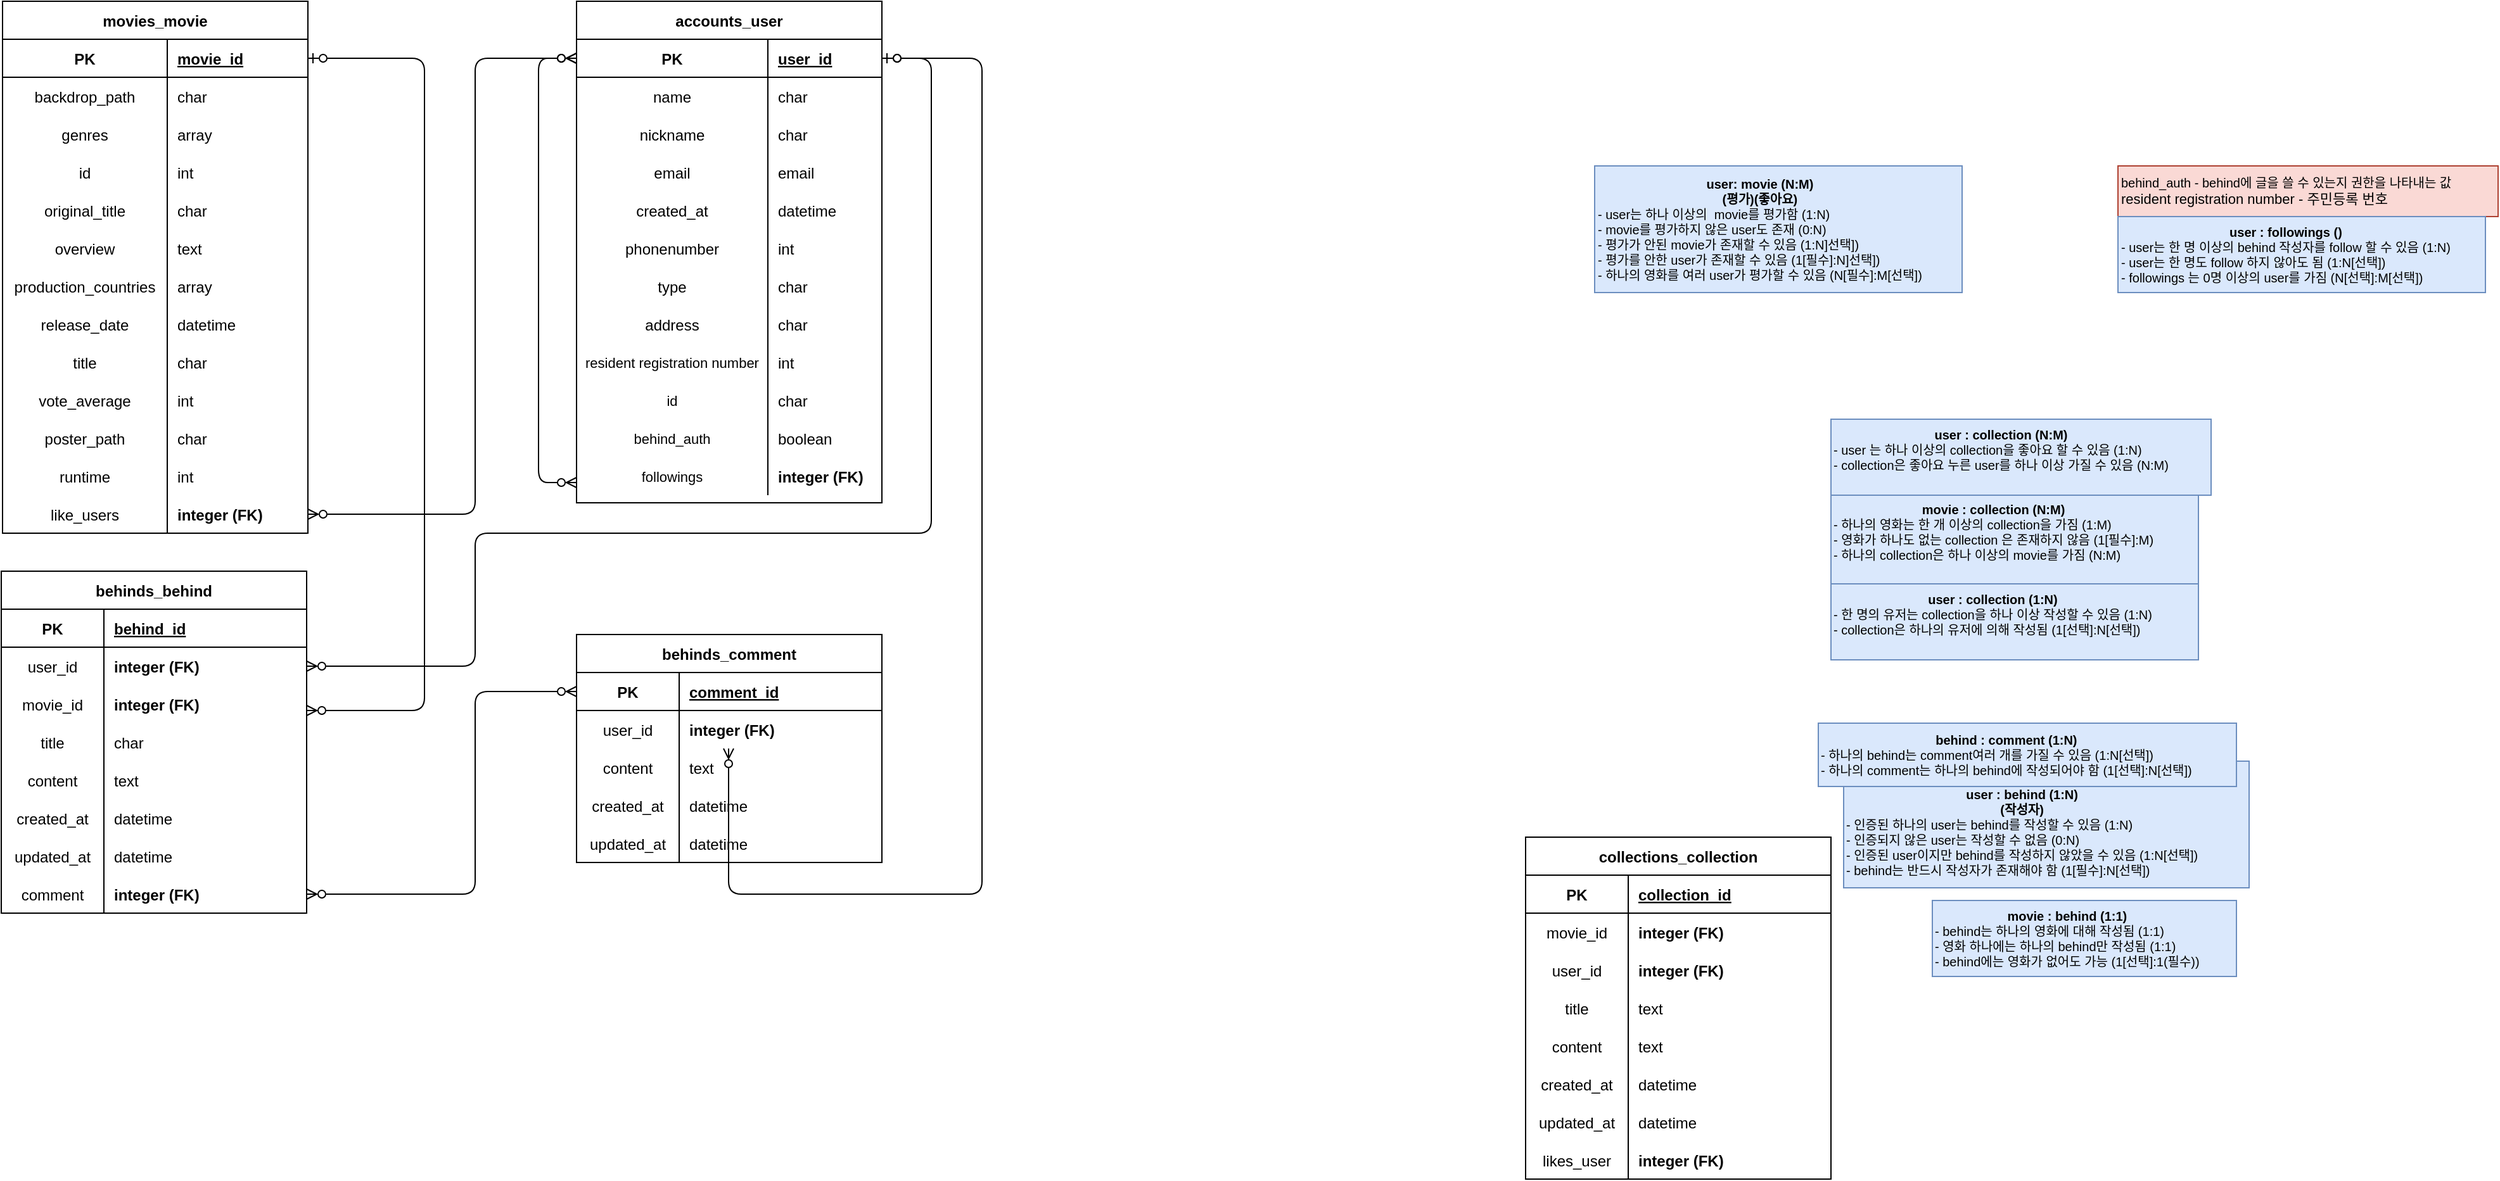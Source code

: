 <mxfile version="20.5.3" type="github">
  <diagram id="GLgFaRD8pN8Qjck3xl4h" name="페이지-1">
    <mxGraphModel dx="1900" dy="858" grid="1" gridSize="10" guides="1" tooltips="1" connect="1" arrows="1" fold="1" page="1" pageScale="1" pageWidth="827" pageHeight="1169" math="0" shadow="0">
      <root>
        <mxCell id="0" />
        <mxCell id="1" parent="0" />
        <mxCell id="Xf8pAF-lPwS7-hsnX2du-1" value="accounts_user" style="shape=table;startSize=30;container=1;collapsible=1;childLayout=tableLayout;fixedRows=1;rowLines=0;fontStyle=1;align=center;resizeLast=1;" parent="1" vertex="1">
          <mxGeometry x="40" y="180" width="241" height="396" as="geometry" />
        </mxCell>
        <mxCell id="Xf8pAF-lPwS7-hsnX2du-2" value="" style="shape=tableRow;horizontal=0;startSize=0;swimlaneHead=0;swimlaneBody=0;fillColor=none;collapsible=0;dropTarget=0;points=[[0,0.5],[1,0.5]];portConstraint=eastwest;top=0;left=0;right=0;bottom=1;" parent="Xf8pAF-lPwS7-hsnX2du-1" vertex="1">
          <mxGeometry y="30" width="241" height="30" as="geometry" />
        </mxCell>
        <mxCell id="Xf8pAF-lPwS7-hsnX2du-3" value="PK" style="shape=partialRectangle;connectable=0;fillColor=none;top=0;left=0;bottom=0;right=0;fontStyle=1;overflow=hidden;" parent="Xf8pAF-lPwS7-hsnX2du-2" vertex="1">
          <mxGeometry width="151" height="30" as="geometry">
            <mxRectangle width="151" height="30" as="alternateBounds" />
          </mxGeometry>
        </mxCell>
        <mxCell id="Xf8pAF-lPwS7-hsnX2du-4" value="user_id" style="shape=partialRectangle;connectable=0;fillColor=none;top=0;left=0;bottom=0;right=0;align=left;spacingLeft=6;fontStyle=5;overflow=hidden;" parent="Xf8pAF-lPwS7-hsnX2du-2" vertex="1">
          <mxGeometry x="151" width="90" height="30" as="geometry">
            <mxRectangle width="90" height="30" as="alternateBounds" />
          </mxGeometry>
        </mxCell>
        <mxCell id="Xf8pAF-lPwS7-hsnX2du-5" value="" style="shape=tableRow;horizontal=0;startSize=0;swimlaneHead=0;swimlaneBody=0;fillColor=none;collapsible=0;dropTarget=0;points=[[0,0.5],[1,0.5]];portConstraint=eastwest;top=0;left=0;right=0;bottom=0;" parent="Xf8pAF-lPwS7-hsnX2du-1" vertex="1">
          <mxGeometry y="60" width="241" height="30" as="geometry" />
        </mxCell>
        <mxCell id="Xf8pAF-lPwS7-hsnX2du-6" value="name" style="shape=partialRectangle;connectable=0;fillColor=none;top=0;left=0;bottom=0;right=0;editable=1;overflow=hidden;" parent="Xf8pAF-lPwS7-hsnX2du-5" vertex="1">
          <mxGeometry width="151" height="30" as="geometry">
            <mxRectangle width="151" height="30" as="alternateBounds" />
          </mxGeometry>
        </mxCell>
        <mxCell id="Xf8pAF-lPwS7-hsnX2du-7" value="char" style="shape=partialRectangle;connectable=0;fillColor=none;top=0;left=0;bottom=0;right=0;align=left;spacingLeft=6;overflow=hidden;" parent="Xf8pAF-lPwS7-hsnX2du-5" vertex="1">
          <mxGeometry x="151" width="90" height="30" as="geometry">
            <mxRectangle width="90" height="30" as="alternateBounds" />
          </mxGeometry>
        </mxCell>
        <mxCell id="Xf8pAF-lPwS7-hsnX2du-8" value="" style="shape=tableRow;horizontal=0;startSize=0;swimlaneHead=0;swimlaneBody=0;fillColor=none;collapsible=0;dropTarget=0;points=[[0,0.5],[1,0.5]];portConstraint=eastwest;top=0;left=0;right=0;bottom=0;" parent="Xf8pAF-lPwS7-hsnX2du-1" vertex="1">
          <mxGeometry y="90" width="241" height="30" as="geometry" />
        </mxCell>
        <mxCell id="Xf8pAF-lPwS7-hsnX2du-9" value="nickname" style="shape=partialRectangle;connectable=0;fillColor=none;top=0;left=0;bottom=0;right=0;editable=1;overflow=hidden;" parent="Xf8pAF-lPwS7-hsnX2du-8" vertex="1">
          <mxGeometry width="151" height="30" as="geometry">
            <mxRectangle width="151" height="30" as="alternateBounds" />
          </mxGeometry>
        </mxCell>
        <mxCell id="Xf8pAF-lPwS7-hsnX2du-10" value="char" style="shape=partialRectangle;connectable=0;fillColor=none;top=0;left=0;bottom=0;right=0;align=left;spacingLeft=6;overflow=hidden;" parent="Xf8pAF-lPwS7-hsnX2du-8" vertex="1">
          <mxGeometry x="151" width="90" height="30" as="geometry">
            <mxRectangle width="90" height="30" as="alternateBounds" />
          </mxGeometry>
        </mxCell>
        <mxCell id="Xf8pAF-lPwS7-hsnX2du-11" value="" style="shape=tableRow;horizontal=0;startSize=0;swimlaneHead=0;swimlaneBody=0;fillColor=none;collapsible=0;dropTarget=0;points=[[0,0.5],[1,0.5]];portConstraint=eastwest;top=0;left=0;right=0;bottom=0;" parent="Xf8pAF-lPwS7-hsnX2du-1" vertex="1">
          <mxGeometry y="120" width="241" height="30" as="geometry" />
        </mxCell>
        <mxCell id="Xf8pAF-lPwS7-hsnX2du-12" value="email" style="shape=partialRectangle;connectable=0;fillColor=none;top=0;left=0;bottom=0;right=0;editable=1;overflow=hidden;" parent="Xf8pAF-lPwS7-hsnX2du-11" vertex="1">
          <mxGeometry width="151" height="30" as="geometry">
            <mxRectangle width="151" height="30" as="alternateBounds" />
          </mxGeometry>
        </mxCell>
        <mxCell id="Xf8pAF-lPwS7-hsnX2du-13" value="email" style="shape=partialRectangle;connectable=0;fillColor=none;top=0;left=0;bottom=0;right=0;align=left;spacingLeft=6;overflow=hidden;" parent="Xf8pAF-lPwS7-hsnX2du-11" vertex="1">
          <mxGeometry x="151" width="90" height="30" as="geometry">
            <mxRectangle width="90" height="30" as="alternateBounds" />
          </mxGeometry>
        </mxCell>
        <mxCell id="Xf8pAF-lPwS7-hsnX2du-83" value="" style="shape=tableRow;horizontal=0;startSize=0;swimlaneHead=0;swimlaneBody=0;fillColor=none;collapsible=0;dropTarget=0;points=[[0,0.5],[1,0.5]];portConstraint=eastwest;top=0;left=0;right=0;bottom=0;" parent="Xf8pAF-lPwS7-hsnX2du-1" vertex="1">
          <mxGeometry y="150" width="241" height="30" as="geometry" />
        </mxCell>
        <mxCell id="Xf8pAF-lPwS7-hsnX2du-84" value="created_at" style="shape=partialRectangle;connectable=0;fillColor=none;top=0;left=0;bottom=0;right=0;editable=1;overflow=hidden;" parent="Xf8pAF-lPwS7-hsnX2du-83" vertex="1">
          <mxGeometry width="151" height="30" as="geometry">
            <mxRectangle width="151" height="30" as="alternateBounds" />
          </mxGeometry>
        </mxCell>
        <mxCell id="Xf8pAF-lPwS7-hsnX2du-85" value="datetime" style="shape=partialRectangle;connectable=0;fillColor=none;top=0;left=0;bottom=0;right=0;align=left;spacingLeft=6;overflow=hidden;" parent="Xf8pAF-lPwS7-hsnX2du-83" vertex="1">
          <mxGeometry x="151" width="90" height="30" as="geometry">
            <mxRectangle width="90" height="30" as="alternateBounds" />
          </mxGeometry>
        </mxCell>
        <mxCell id="Xf8pAF-lPwS7-hsnX2du-86" value="" style="shape=tableRow;horizontal=0;startSize=0;swimlaneHead=0;swimlaneBody=0;fillColor=none;collapsible=0;dropTarget=0;points=[[0,0.5],[1,0.5]];portConstraint=eastwest;top=0;left=0;right=0;bottom=0;" parent="Xf8pAF-lPwS7-hsnX2du-1" vertex="1">
          <mxGeometry y="180" width="241" height="30" as="geometry" />
        </mxCell>
        <mxCell id="Xf8pAF-lPwS7-hsnX2du-87" value="phonenumber" style="shape=partialRectangle;connectable=0;fillColor=none;top=0;left=0;bottom=0;right=0;editable=1;overflow=hidden;" parent="Xf8pAF-lPwS7-hsnX2du-86" vertex="1">
          <mxGeometry width="151" height="30" as="geometry">
            <mxRectangle width="151" height="30" as="alternateBounds" />
          </mxGeometry>
        </mxCell>
        <mxCell id="Xf8pAF-lPwS7-hsnX2du-88" value="int" style="shape=partialRectangle;connectable=0;fillColor=none;top=0;left=0;bottom=0;right=0;align=left;spacingLeft=6;overflow=hidden;" parent="Xf8pAF-lPwS7-hsnX2du-86" vertex="1">
          <mxGeometry x="151" width="90" height="30" as="geometry">
            <mxRectangle width="90" height="30" as="alternateBounds" />
          </mxGeometry>
        </mxCell>
        <mxCell id="Xf8pAF-lPwS7-hsnX2du-89" value="" style="shape=tableRow;horizontal=0;startSize=0;swimlaneHead=0;swimlaneBody=0;fillColor=none;collapsible=0;dropTarget=0;points=[[0,0.5],[1,0.5]];portConstraint=eastwest;top=0;left=0;right=0;bottom=0;" parent="Xf8pAF-lPwS7-hsnX2du-1" vertex="1">
          <mxGeometry y="210" width="241" height="30" as="geometry" />
        </mxCell>
        <mxCell id="Xf8pAF-lPwS7-hsnX2du-90" value="type" style="shape=partialRectangle;connectable=0;fillColor=none;top=0;left=0;bottom=0;right=0;editable=1;overflow=hidden;" parent="Xf8pAF-lPwS7-hsnX2du-89" vertex="1">
          <mxGeometry width="151" height="30" as="geometry">
            <mxRectangle width="151" height="30" as="alternateBounds" />
          </mxGeometry>
        </mxCell>
        <mxCell id="Xf8pAF-lPwS7-hsnX2du-91" value="char" style="shape=partialRectangle;connectable=0;fillColor=none;top=0;left=0;bottom=0;right=0;align=left;spacingLeft=6;overflow=hidden;" parent="Xf8pAF-lPwS7-hsnX2du-89" vertex="1">
          <mxGeometry x="151" width="90" height="30" as="geometry">
            <mxRectangle width="90" height="30" as="alternateBounds" />
          </mxGeometry>
        </mxCell>
        <mxCell id="Xf8pAF-lPwS7-hsnX2du-92" value="" style="shape=tableRow;horizontal=0;startSize=0;swimlaneHead=0;swimlaneBody=0;fillColor=none;collapsible=0;dropTarget=0;points=[[0,0.5],[1,0.5]];portConstraint=eastwest;top=0;left=0;right=0;bottom=0;" parent="Xf8pAF-lPwS7-hsnX2du-1" vertex="1">
          <mxGeometry y="240" width="241" height="30" as="geometry" />
        </mxCell>
        <mxCell id="Xf8pAF-lPwS7-hsnX2du-93" value="address" style="shape=partialRectangle;connectable=0;fillColor=none;top=0;left=0;bottom=0;right=0;editable=1;overflow=hidden;" parent="Xf8pAF-lPwS7-hsnX2du-92" vertex="1">
          <mxGeometry width="151" height="30" as="geometry">
            <mxRectangle width="151" height="30" as="alternateBounds" />
          </mxGeometry>
        </mxCell>
        <mxCell id="Xf8pAF-lPwS7-hsnX2du-94" value="char" style="shape=partialRectangle;connectable=0;fillColor=none;top=0;left=0;bottom=0;right=0;align=left;spacingLeft=6;overflow=hidden;" parent="Xf8pAF-lPwS7-hsnX2du-92" vertex="1">
          <mxGeometry x="151" width="90" height="30" as="geometry">
            <mxRectangle width="90" height="30" as="alternateBounds" />
          </mxGeometry>
        </mxCell>
        <mxCell id="Xf8pAF-lPwS7-hsnX2du-95" value="" style="shape=tableRow;horizontal=0;startSize=0;swimlaneHead=0;swimlaneBody=0;fillColor=none;collapsible=0;dropTarget=0;points=[[0,0.5],[1,0.5]];portConstraint=eastwest;top=0;left=0;right=0;bottom=0;" parent="Xf8pAF-lPwS7-hsnX2du-1" vertex="1">
          <mxGeometry y="270" width="241" height="30" as="geometry" />
        </mxCell>
        <mxCell id="Xf8pAF-lPwS7-hsnX2du-96" value="resident registration number" style="shape=partialRectangle;connectable=0;fillColor=none;top=0;left=0;bottom=0;right=0;editable=1;overflow=hidden;fontSize=11;" parent="Xf8pAF-lPwS7-hsnX2du-95" vertex="1">
          <mxGeometry width="151" height="30" as="geometry">
            <mxRectangle width="151" height="30" as="alternateBounds" />
          </mxGeometry>
        </mxCell>
        <mxCell id="Xf8pAF-lPwS7-hsnX2du-97" value="int" style="shape=partialRectangle;connectable=0;fillColor=none;top=0;left=0;bottom=0;right=0;align=left;spacingLeft=6;overflow=hidden;" parent="Xf8pAF-lPwS7-hsnX2du-95" vertex="1">
          <mxGeometry x="151" width="90" height="30" as="geometry">
            <mxRectangle width="90" height="30" as="alternateBounds" />
          </mxGeometry>
        </mxCell>
        <mxCell id="Xf8pAF-lPwS7-hsnX2du-168" value="" style="shape=tableRow;horizontal=0;startSize=0;swimlaneHead=0;swimlaneBody=0;fillColor=none;collapsible=0;dropTarget=0;points=[[0,0.5],[1,0.5]];portConstraint=eastwest;top=0;left=0;right=0;bottom=0;" parent="Xf8pAF-lPwS7-hsnX2du-1" vertex="1">
          <mxGeometry y="300" width="241" height="30" as="geometry" />
        </mxCell>
        <mxCell id="Xf8pAF-lPwS7-hsnX2du-169" value="id" style="shape=partialRectangle;connectable=0;fillColor=none;top=0;left=0;bottom=0;right=0;editable=1;overflow=hidden;fontSize=11;" parent="Xf8pAF-lPwS7-hsnX2du-168" vertex="1">
          <mxGeometry width="151" height="30" as="geometry">
            <mxRectangle width="151" height="30" as="alternateBounds" />
          </mxGeometry>
        </mxCell>
        <mxCell id="Xf8pAF-lPwS7-hsnX2du-170" value="char" style="shape=partialRectangle;connectable=0;fillColor=none;top=0;left=0;bottom=0;right=0;align=left;spacingLeft=6;overflow=hidden;" parent="Xf8pAF-lPwS7-hsnX2du-168" vertex="1">
          <mxGeometry x="151" width="90" height="30" as="geometry">
            <mxRectangle width="90" height="30" as="alternateBounds" />
          </mxGeometry>
        </mxCell>
        <mxCell id="n-0l4hpeBYYMILoCP7zS-147" value="" style="shape=tableRow;horizontal=0;startSize=0;swimlaneHead=0;swimlaneBody=0;fillColor=none;collapsible=0;dropTarget=0;points=[[0,0.5],[1,0.5]];portConstraint=eastwest;top=0;left=0;right=0;bottom=0;" vertex="1" parent="Xf8pAF-lPwS7-hsnX2du-1">
          <mxGeometry y="330" width="241" height="30" as="geometry" />
        </mxCell>
        <mxCell id="n-0l4hpeBYYMILoCP7zS-148" value="behind_auth" style="shape=partialRectangle;connectable=0;fillColor=none;top=0;left=0;bottom=0;right=0;editable=1;overflow=hidden;fontSize=11;" vertex="1" parent="n-0l4hpeBYYMILoCP7zS-147">
          <mxGeometry width="151" height="30" as="geometry">
            <mxRectangle width="151" height="30" as="alternateBounds" />
          </mxGeometry>
        </mxCell>
        <mxCell id="n-0l4hpeBYYMILoCP7zS-149" value="boolean" style="shape=partialRectangle;connectable=0;fillColor=none;top=0;left=0;bottom=0;right=0;align=left;spacingLeft=6;overflow=hidden;" vertex="1" parent="n-0l4hpeBYYMILoCP7zS-147">
          <mxGeometry x="151" width="90" height="30" as="geometry">
            <mxRectangle width="90" height="30" as="alternateBounds" />
          </mxGeometry>
        </mxCell>
        <mxCell id="n-0l4hpeBYYMILoCP7zS-92" value="" style="shape=tableRow;horizontal=0;startSize=0;swimlaneHead=0;swimlaneBody=0;fillColor=none;collapsible=0;dropTarget=0;points=[[0,0.5],[1,0.5]];portConstraint=eastwest;top=0;left=0;right=0;bottom=0;" vertex="1" parent="Xf8pAF-lPwS7-hsnX2du-1">
          <mxGeometry y="360" width="241" height="30" as="geometry" />
        </mxCell>
        <mxCell id="n-0l4hpeBYYMILoCP7zS-93" value="followings" style="shape=partialRectangle;connectable=0;fillColor=none;top=0;left=0;bottom=0;right=0;editable=1;overflow=hidden;fontSize=11;" vertex="1" parent="n-0l4hpeBYYMILoCP7zS-92">
          <mxGeometry width="151" height="30" as="geometry">
            <mxRectangle width="151" height="30" as="alternateBounds" />
          </mxGeometry>
        </mxCell>
        <mxCell id="n-0l4hpeBYYMILoCP7zS-94" value="integer (FK)" style="shape=partialRectangle;connectable=0;fillColor=none;top=0;left=0;bottom=0;right=0;align=left;spacingLeft=6;overflow=hidden;fontStyle=1" vertex="1" parent="n-0l4hpeBYYMILoCP7zS-92">
          <mxGeometry x="151" width="90" height="30" as="geometry">
            <mxRectangle width="90" height="30" as="alternateBounds" />
          </mxGeometry>
        </mxCell>
        <mxCell id="n-0l4hpeBYYMILoCP7zS-138" style="edgeStyle=orthogonalEdgeStyle;rounded=1;orthogonalLoop=1;jettySize=auto;html=1;startArrow=ERzeroToMany;startFill=0;endArrow=ERzeroToMany;endFill=0;" edge="1" parent="Xf8pAF-lPwS7-hsnX2du-1" source="Xf8pAF-lPwS7-hsnX2du-2" target="n-0l4hpeBYYMILoCP7zS-92">
          <mxGeometry relative="1" as="geometry">
            <mxPoint x="310" y="360" as="targetPoint" />
            <Array as="points">
              <mxPoint x="-30" y="45" />
              <mxPoint x="-30" y="380" />
            </Array>
          </mxGeometry>
        </mxCell>
        <mxCell id="Xf8pAF-lPwS7-hsnX2du-67" value="collections_collection" style="shape=table;startSize=30;container=1;collapsible=1;childLayout=tableLayout;fixedRows=1;rowLines=0;fontStyle=1;align=center;resizeLast=1;" parent="1" vertex="1">
          <mxGeometry x="789" y="840" width="241" height="270" as="geometry" />
        </mxCell>
        <mxCell id="Xf8pAF-lPwS7-hsnX2du-68" value="" style="shape=tableRow;horizontal=0;startSize=0;swimlaneHead=0;swimlaneBody=0;fillColor=none;collapsible=0;dropTarget=0;points=[[0,0.5],[1,0.5]];portConstraint=eastwest;top=0;left=0;right=0;bottom=1;" parent="Xf8pAF-lPwS7-hsnX2du-67" vertex="1">
          <mxGeometry y="30" width="241" height="30" as="geometry" />
        </mxCell>
        <mxCell id="Xf8pAF-lPwS7-hsnX2du-69" value="PK" style="shape=partialRectangle;connectable=0;fillColor=none;top=0;left=0;bottom=0;right=0;fontStyle=1;overflow=hidden;" parent="Xf8pAF-lPwS7-hsnX2du-68" vertex="1">
          <mxGeometry width="81" height="30" as="geometry">
            <mxRectangle width="81" height="30" as="alternateBounds" />
          </mxGeometry>
        </mxCell>
        <mxCell id="Xf8pAF-lPwS7-hsnX2du-70" value="collection_id" style="shape=partialRectangle;connectable=0;fillColor=none;top=0;left=0;bottom=0;right=0;align=left;spacingLeft=6;fontStyle=5;overflow=hidden;" parent="Xf8pAF-lPwS7-hsnX2du-68" vertex="1">
          <mxGeometry x="81" width="160" height="30" as="geometry">
            <mxRectangle width="160" height="30" as="alternateBounds" />
          </mxGeometry>
        </mxCell>
        <mxCell id="Xf8pAF-lPwS7-hsnX2du-71" value="" style="shape=tableRow;horizontal=0;startSize=0;swimlaneHead=0;swimlaneBody=0;fillColor=none;collapsible=0;dropTarget=0;points=[[0,0.5],[1,0.5]];portConstraint=eastwest;top=0;left=0;right=0;bottom=0;" parent="Xf8pAF-lPwS7-hsnX2du-67" vertex="1">
          <mxGeometry y="60" width="241" height="30" as="geometry" />
        </mxCell>
        <mxCell id="Xf8pAF-lPwS7-hsnX2du-72" value="movie_id" style="shape=partialRectangle;connectable=0;fillColor=none;top=0;left=0;bottom=0;right=0;editable=1;overflow=hidden;" parent="Xf8pAF-lPwS7-hsnX2du-71" vertex="1">
          <mxGeometry width="81" height="30" as="geometry">
            <mxRectangle width="81" height="30" as="alternateBounds" />
          </mxGeometry>
        </mxCell>
        <mxCell id="Xf8pAF-lPwS7-hsnX2du-73" value="integer (FK)" style="shape=partialRectangle;connectable=0;fillColor=none;top=0;left=0;bottom=0;right=0;align=left;spacingLeft=6;overflow=hidden;fontStyle=1" parent="Xf8pAF-lPwS7-hsnX2du-71" vertex="1">
          <mxGeometry x="81" width="160" height="30" as="geometry">
            <mxRectangle width="160" height="30" as="alternateBounds" />
          </mxGeometry>
        </mxCell>
        <mxCell id="Xf8pAF-lPwS7-hsnX2du-74" value="" style="shape=tableRow;horizontal=0;startSize=0;swimlaneHead=0;swimlaneBody=0;fillColor=none;collapsible=0;dropTarget=0;points=[[0,0.5],[1,0.5]];portConstraint=eastwest;top=0;left=0;right=0;bottom=0;" parent="Xf8pAF-lPwS7-hsnX2du-67" vertex="1">
          <mxGeometry y="90" width="241" height="30" as="geometry" />
        </mxCell>
        <mxCell id="Xf8pAF-lPwS7-hsnX2du-75" value="user_id" style="shape=partialRectangle;connectable=0;fillColor=none;top=0;left=0;bottom=0;right=0;editable=1;overflow=hidden;" parent="Xf8pAF-lPwS7-hsnX2du-74" vertex="1">
          <mxGeometry width="81" height="30" as="geometry">
            <mxRectangle width="81" height="30" as="alternateBounds" />
          </mxGeometry>
        </mxCell>
        <mxCell id="Xf8pAF-lPwS7-hsnX2du-76" value="integer (FK)" style="shape=partialRectangle;connectable=0;fillColor=none;top=0;left=0;bottom=0;right=0;align=left;spacingLeft=6;overflow=hidden;fontStyle=1" parent="Xf8pAF-lPwS7-hsnX2du-74" vertex="1">
          <mxGeometry x="81" width="160" height="30" as="geometry">
            <mxRectangle width="160" height="30" as="alternateBounds" />
          </mxGeometry>
        </mxCell>
        <mxCell id="n-0l4hpeBYYMILoCP7zS-53" value="" style="shape=tableRow;horizontal=0;startSize=0;swimlaneHead=0;swimlaneBody=0;fillColor=none;collapsible=0;dropTarget=0;points=[[0,0.5],[1,0.5]];portConstraint=eastwest;top=0;left=0;right=0;bottom=0;" vertex="1" parent="Xf8pAF-lPwS7-hsnX2du-67">
          <mxGeometry y="120" width="241" height="30" as="geometry" />
        </mxCell>
        <mxCell id="n-0l4hpeBYYMILoCP7zS-54" value="title" style="shape=partialRectangle;connectable=0;fillColor=none;top=0;left=0;bottom=0;right=0;editable=1;overflow=hidden;" vertex="1" parent="n-0l4hpeBYYMILoCP7zS-53">
          <mxGeometry width="81" height="30" as="geometry">
            <mxRectangle width="81" height="30" as="alternateBounds" />
          </mxGeometry>
        </mxCell>
        <mxCell id="n-0l4hpeBYYMILoCP7zS-55" value="text" style="shape=partialRectangle;connectable=0;fillColor=none;top=0;left=0;bottom=0;right=0;align=left;spacingLeft=6;overflow=hidden;" vertex="1" parent="n-0l4hpeBYYMILoCP7zS-53">
          <mxGeometry x="81" width="160" height="30" as="geometry">
            <mxRectangle width="160" height="30" as="alternateBounds" />
          </mxGeometry>
        </mxCell>
        <mxCell id="Xf8pAF-lPwS7-hsnX2du-77" value="" style="shape=tableRow;horizontal=0;startSize=0;swimlaneHead=0;swimlaneBody=0;fillColor=none;collapsible=0;dropTarget=0;points=[[0,0.5],[1,0.5]];portConstraint=eastwest;top=0;left=0;right=0;bottom=0;" parent="Xf8pAF-lPwS7-hsnX2du-67" vertex="1">
          <mxGeometry y="150" width="241" height="30" as="geometry" />
        </mxCell>
        <mxCell id="Xf8pAF-lPwS7-hsnX2du-78" value="content" style="shape=partialRectangle;connectable=0;fillColor=none;top=0;left=0;bottom=0;right=0;editable=1;overflow=hidden;" parent="Xf8pAF-lPwS7-hsnX2du-77" vertex="1">
          <mxGeometry width="81" height="30" as="geometry">
            <mxRectangle width="81" height="30" as="alternateBounds" />
          </mxGeometry>
        </mxCell>
        <mxCell id="Xf8pAF-lPwS7-hsnX2du-79" value="text" style="shape=partialRectangle;connectable=0;fillColor=none;top=0;left=0;bottom=0;right=0;align=left;spacingLeft=6;overflow=hidden;" parent="Xf8pAF-lPwS7-hsnX2du-77" vertex="1">
          <mxGeometry x="81" width="160" height="30" as="geometry">
            <mxRectangle width="160" height="30" as="alternateBounds" />
          </mxGeometry>
        </mxCell>
        <mxCell id="n-0l4hpeBYYMILoCP7zS-38" value="" style="shape=tableRow;horizontal=0;startSize=0;swimlaneHead=0;swimlaneBody=0;fillColor=none;collapsible=0;dropTarget=0;points=[[0,0.5],[1,0.5]];portConstraint=eastwest;top=0;left=0;right=0;bottom=0;" vertex="1" parent="Xf8pAF-lPwS7-hsnX2du-67">
          <mxGeometry y="180" width="241" height="30" as="geometry" />
        </mxCell>
        <mxCell id="n-0l4hpeBYYMILoCP7zS-39" value="created_at" style="shape=partialRectangle;connectable=0;fillColor=none;top=0;left=0;bottom=0;right=0;editable=1;overflow=hidden;" vertex="1" parent="n-0l4hpeBYYMILoCP7zS-38">
          <mxGeometry width="81" height="30" as="geometry">
            <mxRectangle width="81" height="30" as="alternateBounds" />
          </mxGeometry>
        </mxCell>
        <mxCell id="n-0l4hpeBYYMILoCP7zS-40" value="datetime" style="shape=partialRectangle;connectable=0;fillColor=none;top=0;left=0;bottom=0;right=0;align=left;spacingLeft=6;overflow=hidden;" vertex="1" parent="n-0l4hpeBYYMILoCP7zS-38">
          <mxGeometry x="81" width="160" height="30" as="geometry">
            <mxRectangle width="160" height="30" as="alternateBounds" />
          </mxGeometry>
        </mxCell>
        <mxCell id="n-0l4hpeBYYMILoCP7zS-41" value="" style="shape=tableRow;horizontal=0;startSize=0;swimlaneHead=0;swimlaneBody=0;fillColor=none;collapsible=0;dropTarget=0;points=[[0,0.5],[1,0.5]];portConstraint=eastwest;top=0;left=0;right=0;bottom=0;" vertex="1" parent="Xf8pAF-lPwS7-hsnX2du-67">
          <mxGeometry y="210" width="241" height="30" as="geometry" />
        </mxCell>
        <mxCell id="n-0l4hpeBYYMILoCP7zS-42" value="updated_at" style="shape=partialRectangle;connectable=0;fillColor=none;top=0;left=0;bottom=0;right=0;editable=1;overflow=hidden;" vertex="1" parent="n-0l4hpeBYYMILoCP7zS-41">
          <mxGeometry width="81" height="30" as="geometry">
            <mxRectangle width="81" height="30" as="alternateBounds" />
          </mxGeometry>
        </mxCell>
        <mxCell id="n-0l4hpeBYYMILoCP7zS-43" value="datetime" style="shape=partialRectangle;connectable=0;fillColor=none;top=0;left=0;bottom=0;right=0;align=left;spacingLeft=6;overflow=hidden;" vertex="1" parent="n-0l4hpeBYYMILoCP7zS-41">
          <mxGeometry x="81" width="160" height="30" as="geometry">
            <mxRectangle width="160" height="30" as="alternateBounds" />
          </mxGeometry>
        </mxCell>
        <mxCell id="Xf8pAF-lPwS7-hsnX2du-102" value="" style="shape=tableRow;horizontal=0;startSize=0;swimlaneHead=0;swimlaneBody=0;fillColor=none;collapsible=0;dropTarget=0;points=[[0,0.5],[1,0.5]];portConstraint=eastwest;top=0;left=0;right=0;bottom=0;" parent="Xf8pAF-lPwS7-hsnX2du-67" vertex="1">
          <mxGeometry y="240" width="241" height="30" as="geometry" />
        </mxCell>
        <mxCell id="Xf8pAF-lPwS7-hsnX2du-103" value="likes_user" style="shape=partialRectangle;connectable=0;fillColor=none;top=0;left=0;bottom=0;right=0;editable=1;overflow=hidden;" parent="Xf8pAF-lPwS7-hsnX2du-102" vertex="1">
          <mxGeometry width="81" height="30" as="geometry">
            <mxRectangle width="81" height="30" as="alternateBounds" />
          </mxGeometry>
        </mxCell>
        <mxCell id="Xf8pAF-lPwS7-hsnX2du-104" value="integer (FK)" style="shape=partialRectangle;connectable=0;fillColor=none;top=0;left=0;bottom=0;right=0;align=left;spacingLeft=6;overflow=hidden;fontStyle=1" parent="Xf8pAF-lPwS7-hsnX2du-102" vertex="1">
          <mxGeometry x="81" width="160" height="30" as="geometry">
            <mxRectangle width="160" height="30" as="alternateBounds" />
          </mxGeometry>
        </mxCell>
        <mxCell id="Xf8pAF-lPwS7-hsnX2du-105" value="movies_movie" style="shape=table;startSize=30;container=1;collapsible=1;childLayout=tableLayout;fixedRows=1;rowLines=0;fontStyle=1;align=center;resizeLast=1;" parent="1" vertex="1">
          <mxGeometry x="-413" y="180" width="241" height="420" as="geometry" />
        </mxCell>
        <mxCell id="Xf8pAF-lPwS7-hsnX2du-106" value="" style="shape=tableRow;horizontal=0;startSize=0;swimlaneHead=0;swimlaneBody=0;fillColor=none;collapsible=0;dropTarget=0;points=[[0,0.5],[1,0.5]];portConstraint=eastwest;top=0;left=0;right=0;bottom=1;" parent="Xf8pAF-lPwS7-hsnX2du-105" vertex="1">
          <mxGeometry y="30" width="241" height="30" as="geometry" />
        </mxCell>
        <mxCell id="Xf8pAF-lPwS7-hsnX2du-107" value="PK" style="shape=partialRectangle;connectable=0;fillColor=none;top=0;left=0;bottom=0;right=0;fontStyle=1;overflow=hidden;" parent="Xf8pAF-lPwS7-hsnX2du-106" vertex="1">
          <mxGeometry width="130" height="30" as="geometry">
            <mxRectangle width="130" height="30" as="alternateBounds" />
          </mxGeometry>
        </mxCell>
        <mxCell id="Xf8pAF-lPwS7-hsnX2du-108" value="movie_id" style="shape=partialRectangle;connectable=0;fillColor=none;top=0;left=0;bottom=0;right=0;align=left;spacingLeft=6;fontStyle=5;overflow=hidden;" parent="Xf8pAF-lPwS7-hsnX2du-106" vertex="1">
          <mxGeometry x="130" width="111" height="30" as="geometry">
            <mxRectangle width="111" height="30" as="alternateBounds" />
          </mxGeometry>
        </mxCell>
        <mxCell id="Xf8pAF-lPwS7-hsnX2du-109" value="" style="shape=tableRow;horizontal=0;startSize=0;swimlaneHead=0;swimlaneBody=0;fillColor=none;collapsible=0;dropTarget=0;points=[[0,0.5],[1,0.5]];portConstraint=eastwest;top=0;left=0;right=0;bottom=0;fontStyle=1" parent="Xf8pAF-lPwS7-hsnX2du-105" vertex="1">
          <mxGeometry y="60" width="241" height="30" as="geometry" />
        </mxCell>
        <mxCell id="Xf8pAF-lPwS7-hsnX2du-110" value="backdrop_path" style="shape=partialRectangle;connectable=0;fillColor=none;top=0;left=0;bottom=0;right=0;editable=1;overflow=hidden;" parent="Xf8pAF-lPwS7-hsnX2du-109" vertex="1">
          <mxGeometry width="130" height="30" as="geometry">
            <mxRectangle width="130" height="30" as="alternateBounds" />
          </mxGeometry>
        </mxCell>
        <mxCell id="Xf8pAF-lPwS7-hsnX2du-111" value="char" style="shape=partialRectangle;connectable=0;fillColor=none;top=0;left=0;bottom=0;right=0;align=left;spacingLeft=6;overflow=hidden;fontStyle=0" parent="Xf8pAF-lPwS7-hsnX2du-109" vertex="1">
          <mxGeometry x="130" width="111" height="30" as="geometry">
            <mxRectangle width="111" height="30" as="alternateBounds" />
          </mxGeometry>
        </mxCell>
        <mxCell id="Xf8pAF-lPwS7-hsnX2du-112" value="" style="shape=tableRow;horizontal=0;startSize=0;swimlaneHead=0;swimlaneBody=0;fillColor=none;collapsible=0;dropTarget=0;points=[[0,0.5],[1,0.5]];portConstraint=eastwest;top=0;left=0;right=0;bottom=0;" parent="Xf8pAF-lPwS7-hsnX2du-105" vertex="1">
          <mxGeometry y="90" width="241" height="30" as="geometry" />
        </mxCell>
        <mxCell id="Xf8pAF-lPwS7-hsnX2du-113" value="genres" style="shape=partialRectangle;connectable=0;fillColor=none;top=0;left=0;bottom=0;right=0;editable=1;overflow=hidden;" parent="Xf8pAF-lPwS7-hsnX2du-112" vertex="1">
          <mxGeometry width="130" height="30" as="geometry">
            <mxRectangle width="130" height="30" as="alternateBounds" />
          </mxGeometry>
        </mxCell>
        <mxCell id="Xf8pAF-lPwS7-hsnX2du-114" value="array" style="shape=partialRectangle;connectable=0;fillColor=none;top=0;left=0;bottom=0;right=0;align=left;spacingLeft=6;overflow=hidden;fontStyle=0" parent="Xf8pAF-lPwS7-hsnX2du-112" vertex="1">
          <mxGeometry x="130" width="111" height="30" as="geometry">
            <mxRectangle width="111" height="30" as="alternateBounds" />
          </mxGeometry>
        </mxCell>
        <mxCell id="Xf8pAF-lPwS7-hsnX2du-115" value="" style="shape=tableRow;horizontal=0;startSize=0;swimlaneHead=0;swimlaneBody=0;fillColor=none;collapsible=0;dropTarget=0;points=[[0,0.5],[1,0.5]];portConstraint=eastwest;top=0;left=0;right=0;bottom=0;" parent="Xf8pAF-lPwS7-hsnX2du-105" vertex="1">
          <mxGeometry y="120" width="241" height="30" as="geometry" />
        </mxCell>
        <mxCell id="Xf8pAF-lPwS7-hsnX2du-116" value="id" style="shape=partialRectangle;connectable=0;fillColor=none;top=0;left=0;bottom=0;right=0;editable=1;overflow=hidden;" parent="Xf8pAF-lPwS7-hsnX2du-115" vertex="1">
          <mxGeometry width="130" height="30" as="geometry">
            <mxRectangle width="130" height="30" as="alternateBounds" />
          </mxGeometry>
        </mxCell>
        <mxCell id="Xf8pAF-lPwS7-hsnX2du-117" value="int" style="shape=partialRectangle;connectable=0;fillColor=none;top=0;left=0;bottom=0;right=0;align=left;spacingLeft=6;overflow=hidden;" parent="Xf8pAF-lPwS7-hsnX2du-115" vertex="1">
          <mxGeometry x="130" width="111" height="30" as="geometry">
            <mxRectangle width="111" height="30" as="alternateBounds" />
          </mxGeometry>
        </mxCell>
        <mxCell id="Xf8pAF-lPwS7-hsnX2du-118" value="" style="shape=tableRow;horizontal=0;startSize=0;swimlaneHead=0;swimlaneBody=0;fillColor=none;collapsible=0;dropTarget=0;points=[[0,0.5],[1,0.5]];portConstraint=eastwest;top=0;left=0;right=0;bottom=0;" parent="Xf8pAF-lPwS7-hsnX2du-105" vertex="1">
          <mxGeometry y="150" width="241" height="30" as="geometry" />
        </mxCell>
        <mxCell id="Xf8pAF-lPwS7-hsnX2du-119" value="original_title" style="shape=partialRectangle;connectable=0;fillColor=none;top=0;left=0;bottom=0;right=0;editable=1;overflow=hidden;" parent="Xf8pAF-lPwS7-hsnX2du-118" vertex="1">
          <mxGeometry width="130" height="30" as="geometry">
            <mxRectangle width="130" height="30" as="alternateBounds" />
          </mxGeometry>
        </mxCell>
        <mxCell id="Xf8pAF-lPwS7-hsnX2du-120" value="char" style="shape=partialRectangle;connectable=0;fillColor=none;top=0;left=0;bottom=0;right=0;align=left;spacingLeft=6;overflow=hidden;fontStyle=0" parent="Xf8pAF-lPwS7-hsnX2du-118" vertex="1">
          <mxGeometry x="130" width="111" height="30" as="geometry">
            <mxRectangle width="111" height="30" as="alternateBounds" />
          </mxGeometry>
        </mxCell>
        <mxCell id="Xf8pAF-lPwS7-hsnX2du-121" value="" style="shape=tableRow;horizontal=0;startSize=0;swimlaneHead=0;swimlaneBody=0;fillColor=none;collapsible=0;dropTarget=0;points=[[0,0.5],[1,0.5]];portConstraint=eastwest;top=0;left=0;right=0;bottom=0;" parent="Xf8pAF-lPwS7-hsnX2du-105" vertex="1">
          <mxGeometry y="180" width="241" height="30" as="geometry" />
        </mxCell>
        <mxCell id="Xf8pAF-lPwS7-hsnX2du-122" value="overview" style="shape=partialRectangle;connectable=0;fillColor=none;top=0;left=0;bottom=0;right=0;editable=1;overflow=hidden;" parent="Xf8pAF-lPwS7-hsnX2du-121" vertex="1">
          <mxGeometry width="130" height="30" as="geometry">
            <mxRectangle width="130" height="30" as="alternateBounds" />
          </mxGeometry>
        </mxCell>
        <mxCell id="Xf8pAF-lPwS7-hsnX2du-123" value="text" style="shape=partialRectangle;connectable=0;fillColor=none;top=0;left=0;bottom=0;right=0;align=left;spacingLeft=6;overflow=hidden;fontStyle=0" parent="Xf8pAF-lPwS7-hsnX2du-121" vertex="1">
          <mxGeometry x="130" width="111" height="30" as="geometry">
            <mxRectangle width="111" height="30" as="alternateBounds" />
          </mxGeometry>
        </mxCell>
        <mxCell id="Xf8pAF-lPwS7-hsnX2du-124" value="" style="shape=tableRow;horizontal=0;startSize=0;swimlaneHead=0;swimlaneBody=0;fillColor=none;collapsible=0;dropTarget=0;points=[[0,0.5],[1,0.5]];portConstraint=eastwest;top=0;left=0;right=0;bottom=0;" parent="Xf8pAF-lPwS7-hsnX2du-105" vertex="1">
          <mxGeometry y="210" width="241" height="30" as="geometry" />
        </mxCell>
        <mxCell id="Xf8pAF-lPwS7-hsnX2du-125" value="production_countries" style="shape=partialRectangle;connectable=0;fillColor=none;top=0;left=0;bottom=0;right=0;editable=1;overflow=hidden;" parent="Xf8pAF-lPwS7-hsnX2du-124" vertex="1">
          <mxGeometry width="130" height="30" as="geometry">
            <mxRectangle width="130" height="30" as="alternateBounds" />
          </mxGeometry>
        </mxCell>
        <mxCell id="Xf8pAF-lPwS7-hsnX2du-126" value="array" style="shape=partialRectangle;connectable=0;fillColor=none;top=0;left=0;bottom=0;right=0;align=left;spacingLeft=6;overflow=hidden;fontStyle=0" parent="Xf8pAF-lPwS7-hsnX2du-124" vertex="1">
          <mxGeometry x="130" width="111" height="30" as="geometry">
            <mxRectangle width="111" height="30" as="alternateBounds" />
          </mxGeometry>
        </mxCell>
        <mxCell id="Xf8pAF-lPwS7-hsnX2du-127" value="" style="shape=tableRow;horizontal=0;startSize=0;swimlaneHead=0;swimlaneBody=0;fillColor=none;collapsible=0;dropTarget=0;points=[[0,0.5],[1,0.5]];portConstraint=eastwest;top=0;left=0;right=0;bottom=0;" parent="Xf8pAF-lPwS7-hsnX2du-105" vertex="1">
          <mxGeometry y="240" width="241" height="30" as="geometry" />
        </mxCell>
        <mxCell id="Xf8pAF-lPwS7-hsnX2du-128" value="release_date" style="shape=partialRectangle;connectable=0;fillColor=none;top=0;left=0;bottom=0;right=0;editable=1;overflow=hidden;" parent="Xf8pAF-lPwS7-hsnX2du-127" vertex="1">
          <mxGeometry width="130" height="30" as="geometry">
            <mxRectangle width="130" height="30" as="alternateBounds" />
          </mxGeometry>
        </mxCell>
        <mxCell id="Xf8pAF-lPwS7-hsnX2du-129" value="datetime" style="shape=partialRectangle;connectable=0;fillColor=none;top=0;left=0;bottom=0;right=0;align=left;spacingLeft=6;overflow=hidden;fontStyle=0" parent="Xf8pAF-lPwS7-hsnX2du-127" vertex="1">
          <mxGeometry x="130" width="111" height="30" as="geometry">
            <mxRectangle width="111" height="30" as="alternateBounds" />
          </mxGeometry>
        </mxCell>
        <mxCell id="Xf8pAF-lPwS7-hsnX2du-130" value="" style="shape=tableRow;horizontal=0;startSize=0;swimlaneHead=0;swimlaneBody=0;fillColor=none;collapsible=0;dropTarget=0;points=[[0,0.5],[1,0.5]];portConstraint=eastwest;top=0;left=0;right=0;bottom=0;" parent="Xf8pAF-lPwS7-hsnX2du-105" vertex="1">
          <mxGeometry y="270" width="241" height="30" as="geometry" />
        </mxCell>
        <mxCell id="Xf8pAF-lPwS7-hsnX2du-131" value="title" style="shape=partialRectangle;connectable=0;fillColor=none;top=0;left=0;bottom=0;right=0;editable=1;overflow=hidden;" parent="Xf8pAF-lPwS7-hsnX2du-130" vertex="1">
          <mxGeometry width="130" height="30" as="geometry">
            <mxRectangle width="130" height="30" as="alternateBounds" />
          </mxGeometry>
        </mxCell>
        <mxCell id="Xf8pAF-lPwS7-hsnX2du-132" value="char" style="shape=partialRectangle;connectable=0;fillColor=none;top=0;left=0;bottom=0;right=0;align=left;spacingLeft=6;overflow=hidden;fontStyle=0" parent="Xf8pAF-lPwS7-hsnX2du-130" vertex="1">
          <mxGeometry x="130" width="111" height="30" as="geometry">
            <mxRectangle width="111" height="30" as="alternateBounds" />
          </mxGeometry>
        </mxCell>
        <mxCell id="Xf8pAF-lPwS7-hsnX2du-133" value="" style="shape=tableRow;horizontal=0;startSize=0;swimlaneHead=0;swimlaneBody=0;fillColor=none;collapsible=0;dropTarget=0;points=[[0,0.5],[1,0.5]];portConstraint=eastwest;top=0;left=0;right=0;bottom=0;" parent="Xf8pAF-lPwS7-hsnX2du-105" vertex="1">
          <mxGeometry y="300" width="241" height="30" as="geometry" />
        </mxCell>
        <mxCell id="Xf8pAF-lPwS7-hsnX2du-134" value="vote_average" style="shape=partialRectangle;connectable=0;fillColor=none;top=0;left=0;bottom=0;right=0;editable=1;overflow=hidden;" parent="Xf8pAF-lPwS7-hsnX2du-133" vertex="1">
          <mxGeometry width="130" height="30" as="geometry">
            <mxRectangle width="130" height="30" as="alternateBounds" />
          </mxGeometry>
        </mxCell>
        <mxCell id="Xf8pAF-lPwS7-hsnX2du-135" value="int" style="shape=partialRectangle;connectable=0;fillColor=none;top=0;left=0;bottom=0;right=0;align=left;spacingLeft=6;overflow=hidden;fontStyle=0" parent="Xf8pAF-lPwS7-hsnX2du-133" vertex="1">
          <mxGeometry x="130" width="111" height="30" as="geometry">
            <mxRectangle width="111" height="30" as="alternateBounds" />
          </mxGeometry>
        </mxCell>
        <mxCell id="Xf8pAF-lPwS7-hsnX2du-136" value="" style="shape=tableRow;horizontal=0;startSize=0;swimlaneHead=0;swimlaneBody=0;fillColor=none;collapsible=0;dropTarget=0;points=[[0,0.5],[1,0.5]];portConstraint=eastwest;top=0;left=0;right=0;bottom=0;" parent="Xf8pAF-lPwS7-hsnX2du-105" vertex="1">
          <mxGeometry y="330" width="241" height="30" as="geometry" />
        </mxCell>
        <mxCell id="Xf8pAF-lPwS7-hsnX2du-137" value="poster_path" style="shape=partialRectangle;connectable=0;fillColor=none;top=0;left=0;bottom=0;right=0;editable=1;overflow=hidden;" parent="Xf8pAF-lPwS7-hsnX2du-136" vertex="1">
          <mxGeometry width="130" height="30" as="geometry">
            <mxRectangle width="130" height="30" as="alternateBounds" />
          </mxGeometry>
        </mxCell>
        <mxCell id="Xf8pAF-lPwS7-hsnX2du-138" value="char" style="shape=partialRectangle;connectable=0;fillColor=none;top=0;left=0;bottom=0;right=0;align=left;spacingLeft=6;overflow=hidden;fontStyle=0" parent="Xf8pAF-lPwS7-hsnX2du-136" vertex="1">
          <mxGeometry x="130" width="111" height="30" as="geometry">
            <mxRectangle width="111" height="30" as="alternateBounds" />
          </mxGeometry>
        </mxCell>
        <mxCell id="Xf8pAF-lPwS7-hsnX2du-139" value="" style="shape=tableRow;horizontal=0;startSize=0;swimlaneHead=0;swimlaneBody=0;fillColor=none;collapsible=0;dropTarget=0;points=[[0,0.5],[1,0.5]];portConstraint=eastwest;top=0;left=0;right=0;bottom=0;" parent="Xf8pAF-lPwS7-hsnX2du-105" vertex="1">
          <mxGeometry y="360" width="241" height="30" as="geometry" />
        </mxCell>
        <mxCell id="Xf8pAF-lPwS7-hsnX2du-140" value="runtime" style="shape=partialRectangle;connectable=0;fillColor=none;top=0;left=0;bottom=0;right=0;editable=1;overflow=hidden;" parent="Xf8pAF-lPwS7-hsnX2du-139" vertex="1">
          <mxGeometry width="130" height="30" as="geometry">
            <mxRectangle width="130" height="30" as="alternateBounds" />
          </mxGeometry>
        </mxCell>
        <mxCell id="Xf8pAF-lPwS7-hsnX2du-141" value="int" style="shape=partialRectangle;connectable=0;fillColor=none;top=0;left=0;bottom=0;right=0;align=left;spacingLeft=6;overflow=hidden;fontStyle=0" parent="Xf8pAF-lPwS7-hsnX2du-139" vertex="1">
          <mxGeometry x="130" width="111" height="30" as="geometry">
            <mxRectangle width="111" height="30" as="alternateBounds" />
          </mxGeometry>
        </mxCell>
        <mxCell id="Xf8pAF-lPwS7-hsnX2du-147" value="" style="shape=tableRow;horizontal=0;startSize=0;swimlaneHead=0;swimlaneBody=0;fillColor=none;collapsible=0;dropTarget=0;points=[[0,0.5],[1,0.5]];portConstraint=eastwest;top=0;left=0;right=0;bottom=0;" parent="Xf8pAF-lPwS7-hsnX2du-105" vertex="1">
          <mxGeometry y="390" width="241" height="30" as="geometry" />
        </mxCell>
        <mxCell id="Xf8pAF-lPwS7-hsnX2du-148" value="like_users" style="shape=partialRectangle;connectable=0;fillColor=none;top=0;left=0;bottom=0;right=0;editable=1;overflow=hidden;" parent="Xf8pAF-lPwS7-hsnX2du-147" vertex="1">
          <mxGeometry width="130" height="30" as="geometry">
            <mxRectangle width="130" height="30" as="alternateBounds" />
          </mxGeometry>
        </mxCell>
        <mxCell id="Xf8pAF-lPwS7-hsnX2du-149" value="integer (FK)" style="shape=partialRectangle;connectable=0;fillColor=none;top=0;left=0;bottom=0;right=0;align=left;spacingLeft=6;overflow=hidden;fontStyle=1" parent="Xf8pAF-lPwS7-hsnX2du-147" vertex="1">
          <mxGeometry x="130" width="111" height="30" as="geometry">
            <mxRectangle width="111" height="30" as="alternateBounds" />
          </mxGeometry>
        </mxCell>
        <mxCell id="Xf8pAF-lPwS7-hsnX2du-142" value="&lt;div style=&quot;text-align: center;&quot;&gt;&lt;b style=&quot;&quot;&gt;user: movie (N:M)&lt;/b&gt;&lt;/div&gt;&lt;div style=&quot;text-align: center;&quot;&gt;&lt;b style=&quot;&quot;&gt;(평가)(좋아요)&lt;/b&gt;&lt;/div&gt;- user는 하나 이상의&amp;nbsp; movie를 평가함 (1:N)&lt;br&gt;- movie를 평가하지 않은 user도 존재 (0:N)&lt;br&gt;- 평가가 안된 movie가 존재할 수 있음 (1:N]선택])&lt;br&gt;- 평가를 안한 user가 존재할 수 있음&amp;nbsp;(1[필수]:N]선택])&lt;br&gt;- 하나의 영화를 여러 user가 평가할 수 있음 (N[필수]:M[선택])" style="text;html=1;align=left;verticalAlign=middle;resizable=0;points=[];autosize=1;strokeColor=#6c8ebf;fillColor=#dae8fc;fontSize=10;labelBorderColor=none;labelBackgroundColor=none;" parent="1" vertex="1">
          <mxGeometry x="843.5" y="310" width="290" height="100" as="geometry" />
        </mxCell>
        <mxCell id="Xf8pAF-lPwS7-hsnX2du-150" value="&lt;div style=&quot;text-align: center;&quot;&gt;&lt;b style=&quot;background-color: initial;&quot;&gt;movie : collection (N:M)&lt;/b&gt;&lt;/div&gt;&lt;div style=&quot;&quot;&gt;&lt;span style=&quot;background-color: initial;&quot;&gt;- 하나의 영화는 한 개 이상의 collection을 가짐 (1:M)&lt;/span&gt;&lt;/div&gt;&lt;div style=&quot;&quot;&gt;&lt;span style=&quot;background-color: initial;&quot;&gt;- 영화가 하나도 없는 collection 은 존재하지 않음 (1[필수]:M)&lt;/span&gt;&lt;/div&gt;&lt;div style=&quot;&quot;&gt;&lt;span style=&quot;background-color: initial;&quot;&gt;- 하나의 collection은 하나 이상의 movie를 가짐 (N:M)&lt;/span&gt;&lt;/div&gt;&lt;span style=&quot;background-color: initial;&quot;&gt;&lt;br&gt;&lt;/span&gt;" style="text;html=1;align=left;verticalAlign=middle;resizable=0;points=[];autosize=1;strokeColor=#6c8ebf;fillColor=#dae8fc;fontSize=10;labelBorderColor=none;" parent="1" vertex="1">
          <mxGeometry x="1030" y="570" width="290" height="70" as="geometry" />
        </mxCell>
        <mxCell id="Xf8pAF-lPwS7-hsnX2du-151" value="behinds_behind" style="shape=table;startSize=30;container=1;collapsible=1;childLayout=tableLayout;fixedRows=1;rowLines=0;fontStyle=1;align=center;resizeLast=1;" parent="1" vertex="1">
          <mxGeometry x="-414" y="630" width="241" height="270" as="geometry" />
        </mxCell>
        <mxCell id="Xf8pAF-lPwS7-hsnX2du-152" value="" style="shape=tableRow;horizontal=0;startSize=0;swimlaneHead=0;swimlaneBody=0;fillColor=none;collapsible=0;dropTarget=0;points=[[0,0.5],[1,0.5]];portConstraint=eastwest;top=0;left=0;right=0;bottom=1;" parent="Xf8pAF-lPwS7-hsnX2du-151" vertex="1">
          <mxGeometry y="30" width="241" height="30" as="geometry" />
        </mxCell>
        <mxCell id="Xf8pAF-lPwS7-hsnX2du-153" value="PK" style="shape=partialRectangle;connectable=0;fillColor=none;top=0;left=0;bottom=0;right=0;fontStyle=1;overflow=hidden;" parent="Xf8pAF-lPwS7-hsnX2du-152" vertex="1">
          <mxGeometry width="81" height="30" as="geometry">
            <mxRectangle width="81" height="30" as="alternateBounds" />
          </mxGeometry>
        </mxCell>
        <mxCell id="Xf8pAF-lPwS7-hsnX2du-154" value="behind_id" style="shape=partialRectangle;connectable=0;fillColor=none;top=0;left=0;bottom=0;right=0;align=left;spacingLeft=6;fontStyle=5;overflow=hidden;" parent="Xf8pAF-lPwS7-hsnX2du-152" vertex="1">
          <mxGeometry x="81" width="160" height="30" as="geometry">
            <mxRectangle width="160" height="30" as="alternateBounds" />
          </mxGeometry>
        </mxCell>
        <mxCell id="Xf8pAF-lPwS7-hsnX2du-155" value="" style="shape=tableRow;horizontal=0;startSize=0;swimlaneHead=0;swimlaneBody=0;fillColor=none;collapsible=0;dropTarget=0;points=[[0,0.5],[1,0.5]];portConstraint=eastwest;top=0;left=0;right=0;bottom=0;" parent="Xf8pAF-lPwS7-hsnX2du-151" vertex="1">
          <mxGeometry y="60" width="241" height="30" as="geometry" />
        </mxCell>
        <mxCell id="Xf8pAF-lPwS7-hsnX2du-156" value="user_id" style="shape=partialRectangle;connectable=0;fillColor=none;top=0;left=0;bottom=0;right=0;editable=1;overflow=hidden;" parent="Xf8pAF-lPwS7-hsnX2du-155" vertex="1">
          <mxGeometry width="81" height="30" as="geometry">
            <mxRectangle width="81" height="30" as="alternateBounds" />
          </mxGeometry>
        </mxCell>
        <mxCell id="Xf8pAF-lPwS7-hsnX2du-157" value="integer (FK)" style="shape=partialRectangle;connectable=0;fillColor=none;top=0;left=0;bottom=0;right=0;align=left;spacingLeft=6;overflow=hidden;fontStyle=1" parent="Xf8pAF-lPwS7-hsnX2du-155" vertex="1">
          <mxGeometry x="81" width="160" height="30" as="geometry">
            <mxRectangle width="160" height="30" as="alternateBounds" />
          </mxGeometry>
        </mxCell>
        <mxCell id="Xf8pAF-lPwS7-hsnX2du-158" value="" style="shape=tableRow;horizontal=0;startSize=0;swimlaneHead=0;swimlaneBody=0;fillColor=none;collapsible=0;dropTarget=0;points=[[0,0.5],[1,0.5]];portConstraint=eastwest;top=0;left=0;right=0;bottom=0;" parent="Xf8pAF-lPwS7-hsnX2du-151" vertex="1">
          <mxGeometry y="90" width="241" height="30" as="geometry" />
        </mxCell>
        <mxCell id="Xf8pAF-lPwS7-hsnX2du-159" value="movie_id" style="shape=partialRectangle;connectable=0;fillColor=none;top=0;left=0;bottom=0;right=0;editable=1;overflow=hidden;" parent="Xf8pAF-lPwS7-hsnX2du-158" vertex="1">
          <mxGeometry width="81" height="30" as="geometry">
            <mxRectangle width="81" height="30" as="alternateBounds" />
          </mxGeometry>
        </mxCell>
        <mxCell id="Xf8pAF-lPwS7-hsnX2du-160" value="integer (FK)" style="shape=partialRectangle;connectable=0;fillColor=none;top=0;left=0;bottom=0;right=0;align=left;spacingLeft=6;overflow=hidden;fontStyle=1" parent="Xf8pAF-lPwS7-hsnX2du-158" vertex="1">
          <mxGeometry x="81" width="160" height="30" as="geometry">
            <mxRectangle width="160" height="30" as="alternateBounds" />
          </mxGeometry>
        </mxCell>
        <mxCell id="Xf8pAF-lPwS7-hsnX2du-161" value="" style="shape=tableRow;horizontal=0;startSize=0;swimlaneHead=0;swimlaneBody=0;fillColor=none;collapsible=0;dropTarget=0;points=[[0,0.5],[1,0.5]];portConstraint=eastwest;top=0;left=0;right=0;bottom=0;" parent="Xf8pAF-lPwS7-hsnX2du-151" vertex="1">
          <mxGeometry y="120" width="241" height="30" as="geometry" />
        </mxCell>
        <mxCell id="Xf8pAF-lPwS7-hsnX2du-162" value="title" style="shape=partialRectangle;connectable=0;fillColor=none;top=0;left=0;bottom=0;right=0;editable=1;overflow=hidden;" parent="Xf8pAF-lPwS7-hsnX2du-161" vertex="1">
          <mxGeometry width="81" height="30" as="geometry">
            <mxRectangle width="81" height="30" as="alternateBounds" />
          </mxGeometry>
        </mxCell>
        <mxCell id="Xf8pAF-lPwS7-hsnX2du-163" value="char" style="shape=partialRectangle;connectable=0;fillColor=none;top=0;left=0;bottom=0;right=0;align=left;spacingLeft=6;overflow=hidden;" parent="Xf8pAF-lPwS7-hsnX2du-161" vertex="1">
          <mxGeometry x="81" width="160" height="30" as="geometry">
            <mxRectangle width="160" height="30" as="alternateBounds" />
          </mxGeometry>
        </mxCell>
        <mxCell id="Xf8pAF-lPwS7-hsnX2du-164" value="" style="shape=tableRow;horizontal=0;startSize=0;swimlaneHead=0;swimlaneBody=0;fillColor=none;collapsible=0;dropTarget=0;points=[[0,0.5],[1,0.5]];portConstraint=eastwest;top=0;left=0;right=0;bottom=0;" parent="Xf8pAF-lPwS7-hsnX2du-151" vertex="1">
          <mxGeometry y="150" width="241" height="30" as="geometry" />
        </mxCell>
        <mxCell id="Xf8pAF-lPwS7-hsnX2du-165" value="content" style="shape=partialRectangle;connectable=0;fillColor=none;top=0;left=0;bottom=0;right=0;editable=1;overflow=hidden;" parent="Xf8pAF-lPwS7-hsnX2du-164" vertex="1">
          <mxGeometry width="81" height="30" as="geometry">
            <mxRectangle width="81" height="30" as="alternateBounds" />
          </mxGeometry>
        </mxCell>
        <mxCell id="Xf8pAF-lPwS7-hsnX2du-166" value="text" style="shape=partialRectangle;connectable=0;fillColor=none;top=0;left=0;bottom=0;right=0;align=left;spacingLeft=6;overflow=hidden;fontStyle=0" parent="Xf8pAF-lPwS7-hsnX2du-164" vertex="1">
          <mxGeometry x="81" width="160" height="30" as="geometry">
            <mxRectangle width="160" height="30" as="alternateBounds" />
          </mxGeometry>
        </mxCell>
        <mxCell id="n-0l4hpeBYYMILoCP7zS-24" value="" style="shape=tableRow;horizontal=0;startSize=0;swimlaneHead=0;swimlaneBody=0;fillColor=none;collapsible=0;dropTarget=0;points=[[0,0.5],[1,0.5]];portConstraint=eastwest;top=0;left=0;right=0;bottom=0;" vertex="1" parent="Xf8pAF-lPwS7-hsnX2du-151">
          <mxGeometry y="180" width="241" height="30" as="geometry" />
        </mxCell>
        <mxCell id="n-0l4hpeBYYMILoCP7zS-25" value="created_at" style="shape=partialRectangle;connectable=0;fillColor=none;top=0;left=0;bottom=0;right=0;editable=1;overflow=hidden;" vertex="1" parent="n-0l4hpeBYYMILoCP7zS-24">
          <mxGeometry width="81" height="30" as="geometry">
            <mxRectangle width="81" height="30" as="alternateBounds" />
          </mxGeometry>
        </mxCell>
        <mxCell id="n-0l4hpeBYYMILoCP7zS-26" value="datetime" style="shape=partialRectangle;connectable=0;fillColor=none;top=0;left=0;bottom=0;right=0;align=left;spacingLeft=6;overflow=hidden;fontStyle=0" vertex="1" parent="n-0l4hpeBYYMILoCP7zS-24">
          <mxGeometry x="81" width="160" height="30" as="geometry">
            <mxRectangle width="160" height="30" as="alternateBounds" />
          </mxGeometry>
        </mxCell>
        <mxCell id="n-0l4hpeBYYMILoCP7zS-27" value="" style="shape=tableRow;horizontal=0;startSize=0;swimlaneHead=0;swimlaneBody=0;fillColor=none;collapsible=0;dropTarget=0;points=[[0,0.5],[1,0.5]];portConstraint=eastwest;top=0;left=0;right=0;bottom=0;" vertex="1" parent="Xf8pAF-lPwS7-hsnX2du-151">
          <mxGeometry y="210" width="241" height="30" as="geometry" />
        </mxCell>
        <mxCell id="n-0l4hpeBYYMILoCP7zS-28" value="updated_at" style="shape=partialRectangle;connectable=0;fillColor=none;top=0;left=0;bottom=0;right=0;editable=1;overflow=hidden;" vertex="1" parent="n-0l4hpeBYYMILoCP7zS-27">
          <mxGeometry width="81" height="30" as="geometry">
            <mxRectangle width="81" height="30" as="alternateBounds" />
          </mxGeometry>
        </mxCell>
        <mxCell id="n-0l4hpeBYYMILoCP7zS-29" value="datetime" style="shape=partialRectangle;connectable=0;fillColor=none;top=0;left=0;bottom=0;right=0;align=left;spacingLeft=6;overflow=hidden;fontStyle=0" vertex="1" parent="n-0l4hpeBYYMILoCP7zS-27">
          <mxGeometry x="81" width="160" height="30" as="geometry">
            <mxRectangle width="160" height="30" as="alternateBounds" />
          </mxGeometry>
        </mxCell>
        <mxCell id="Xf8pAF-lPwS7-hsnX2du-176" value="" style="shape=tableRow;horizontal=0;startSize=0;swimlaneHead=0;swimlaneBody=0;fillColor=none;collapsible=0;dropTarget=0;points=[[0,0.5],[1,0.5]];portConstraint=eastwest;top=0;left=0;right=0;bottom=0;" parent="Xf8pAF-lPwS7-hsnX2du-151" vertex="1">
          <mxGeometry y="240" width="241" height="30" as="geometry" />
        </mxCell>
        <mxCell id="Xf8pAF-lPwS7-hsnX2du-177" value="comment" style="shape=partialRectangle;connectable=0;fillColor=none;top=0;left=0;bottom=0;right=0;editable=1;overflow=hidden;" parent="Xf8pAF-lPwS7-hsnX2du-176" vertex="1">
          <mxGeometry width="81" height="30" as="geometry">
            <mxRectangle width="81" height="30" as="alternateBounds" />
          </mxGeometry>
        </mxCell>
        <mxCell id="Xf8pAF-lPwS7-hsnX2du-178" value="integer (FK)" style="shape=partialRectangle;connectable=0;fillColor=none;top=0;left=0;bottom=0;right=0;align=left;spacingLeft=6;overflow=hidden;fontStyle=1" parent="Xf8pAF-lPwS7-hsnX2du-176" vertex="1">
          <mxGeometry x="81" width="160" height="30" as="geometry">
            <mxRectangle width="160" height="30" as="alternateBounds" />
          </mxGeometry>
        </mxCell>
        <mxCell id="Xf8pAF-lPwS7-hsnX2du-167" value="behind_auth - behind에 글을 쓸 수 있는지 권한을 나타내는 값&lt;br&gt;&lt;span style=&quot;font-size: 11px; text-align: center;&quot;&gt;resident registration number - 주민등록 번호&lt;/span&gt;&lt;br&gt;&lt;div style=&quot;text-align: center;&quot;&gt;&lt;/div&gt;" style="text;html=1;align=left;verticalAlign=middle;resizable=0;points=[];autosize=1;strokeColor=#ae4132;fillColor=#fad9d5;fontSize=10;labelBorderColor=none;labelBackgroundColor=none;" parent="1" vertex="1">
          <mxGeometry x="1256.5" y="310" width="300" height="40" as="geometry" />
        </mxCell>
        <mxCell id="Xf8pAF-lPwS7-hsnX2du-179" value="&lt;div style=&quot;text-align: center;&quot;&gt;&lt;b style=&quot;background-color: initial;&quot;&gt;behind : comment (1:N)&lt;/b&gt;&lt;/div&gt;&lt;div style=&quot;text-align: center;&quot;&gt;&lt;b style=&quot;background-color: initial;&quot;&gt;user : behind (1:N)&lt;/b&gt;&lt;/div&gt;&lt;div style=&quot;text-align: center;&quot;&gt;&lt;b style=&quot;background-color: initial;&quot;&gt;(작성자)&lt;/b&gt;&lt;/div&gt;- 인증된 하나의 user는 behind를 작성할 수 있음 (1:N)&lt;br&gt;- 인증되지 않은 user는 작성할 수 없음 (0:N)&lt;br&gt;- 인증된 user이지만 behind를 작성하지 않았을 수 있음 (1:N[선택])&lt;br&gt;- behind는 반드시 작성자가 존재해야 함&amp;nbsp;(1[필수]:N[선택])&lt;br&gt;&lt;div style=&quot;text-align: center;&quot;&gt;&lt;/div&gt;" style="text;html=1;align=left;verticalAlign=middle;resizable=0;points=[];autosize=1;strokeColor=#6c8ebf;fillColor=#dae8fc;fontSize=10;labelBorderColor=none;labelBackgroundColor=none;" parent="1" vertex="1">
          <mxGeometry x="1040" y="780" width="320" height="100" as="geometry" />
        </mxCell>
        <mxCell id="n-0l4hpeBYYMILoCP7zS-1" value="behinds_comment" style="shape=table;startSize=30;container=1;collapsible=1;childLayout=tableLayout;fixedRows=1;rowLines=0;fontStyle=1;align=center;resizeLast=1;" vertex="1" parent="1">
          <mxGeometry x="40" y="680" width="241" height="180" as="geometry" />
        </mxCell>
        <mxCell id="n-0l4hpeBYYMILoCP7zS-2" value="" style="shape=tableRow;horizontal=0;startSize=0;swimlaneHead=0;swimlaneBody=0;fillColor=none;collapsible=0;dropTarget=0;points=[[0,0.5],[1,0.5]];portConstraint=eastwest;top=0;left=0;right=0;bottom=1;" vertex="1" parent="n-0l4hpeBYYMILoCP7zS-1">
          <mxGeometry y="30" width="241" height="30" as="geometry" />
        </mxCell>
        <mxCell id="n-0l4hpeBYYMILoCP7zS-3" value="PK" style="shape=partialRectangle;connectable=0;fillColor=none;top=0;left=0;bottom=0;right=0;fontStyle=1;overflow=hidden;" vertex="1" parent="n-0l4hpeBYYMILoCP7zS-2">
          <mxGeometry width="81" height="30" as="geometry">
            <mxRectangle width="81" height="30" as="alternateBounds" />
          </mxGeometry>
        </mxCell>
        <mxCell id="n-0l4hpeBYYMILoCP7zS-4" value="comment_id" style="shape=partialRectangle;connectable=0;fillColor=none;top=0;left=0;bottom=0;right=0;align=left;spacingLeft=6;fontStyle=5;overflow=hidden;" vertex="1" parent="n-0l4hpeBYYMILoCP7zS-2">
          <mxGeometry x="81" width="160" height="30" as="geometry">
            <mxRectangle width="160" height="30" as="alternateBounds" />
          </mxGeometry>
        </mxCell>
        <mxCell id="n-0l4hpeBYYMILoCP7zS-5" value="" style="shape=tableRow;horizontal=0;startSize=0;swimlaneHead=0;swimlaneBody=0;fillColor=none;collapsible=0;dropTarget=0;points=[[0,0.5],[1,0.5]];portConstraint=eastwest;top=0;left=0;right=0;bottom=0;" vertex="1" parent="n-0l4hpeBYYMILoCP7zS-1">
          <mxGeometry y="60" width="241" height="30" as="geometry" />
        </mxCell>
        <mxCell id="n-0l4hpeBYYMILoCP7zS-6" value="user_id" style="shape=partialRectangle;connectable=0;fillColor=none;top=0;left=0;bottom=0;right=0;editable=1;overflow=hidden;" vertex="1" parent="n-0l4hpeBYYMILoCP7zS-5">
          <mxGeometry width="81" height="30" as="geometry">
            <mxRectangle width="81" height="30" as="alternateBounds" />
          </mxGeometry>
        </mxCell>
        <mxCell id="n-0l4hpeBYYMILoCP7zS-7" value="integer (FK)" style="shape=partialRectangle;connectable=0;fillColor=none;top=0;left=0;bottom=0;right=0;align=left;spacingLeft=6;overflow=hidden;fontStyle=1" vertex="1" parent="n-0l4hpeBYYMILoCP7zS-5">
          <mxGeometry x="81" width="160" height="30" as="geometry">
            <mxRectangle width="160" height="30" as="alternateBounds" />
          </mxGeometry>
        </mxCell>
        <mxCell id="n-0l4hpeBYYMILoCP7zS-14" value="" style="shape=tableRow;horizontal=0;startSize=0;swimlaneHead=0;swimlaneBody=0;fillColor=none;collapsible=0;dropTarget=0;points=[[0,0.5],[1,0.5]];portConstraint=eastwest;top=0;left=0;right=0;bottom=0;" vertex="1" parent="n-0l4hpeBYYMILoCP7zS-1">
          <mxGeometry y="90" width="241" height="30" as="geometry" />
        </mxCell>
        <mxCell id="n-0l4hpeBYYMILoCP7zS-15" value="content" style="shape=partialRectangle;connectable=0;fillColor=none;top=0;left=0;bottom=0;right=0;editable=1;overflow=hidden;" vertex="1" parent="n-0l4hpeBYYMILoCP7zS-14">
          <mxGeometry width="81" height="30" as="geometry">
            <mxRectangle width="81" height="30" as="alternateBounds" />
          </mxGeometry>
        </mxCell>
        <mxCell id="n-0l4hpeBYYMILoCP7zS-16" value="text" style="shape=partialRectangle;connectable=0;fillColor=none;top=0;left=0;bottom=0;right=0;align=left;spacingLeft=6;overflow=hidden;fontStyle=0" vertex="1" parent="n-0l4hpeBYYMILoCP7zS-14">
          <mxGeometry x="81" width="160" height="30" as="geometry">
            <mxRectangle width="160" height="30" as="alternateBounds" />
          </mxGeometry>
        </mxCell>
        <mxCell id="n-0l4hpeBYYMILoCP7zS-31" value="" style="shape=tableRow;horizontal=0;startSize=0;swimlaneHead=0;swimlaneBody=0;fillColor=none;collapsible=0;dropTarget=0;points=[[0,0.5],[1,0.5]];portConstraint=eastwest;top=0;left=0;right=0;bottom=0;" vertex="1" parent="n-0l4hpeBYYMILoCP7zS-1">
          <mxGeometry y="120" width="241" height="30" as="geometry" />
        </mxCell>
        <mxCell id="n-0l4hpeBYYMILoCP7zS-32" value="created_at" style="shape=partialRectangle;connectable=0;fillColor=none;top=0;left=0;bottom=0;right=0;editable=1;overflow=hidden;" vertex="1" parent="n-0l4hpeBYYMILoCP7zS-31">
          <mxGeometry width="81" height="30" as="geometry">
            <mxRectangle width="81" height="30" as="alternateBounds" />
          </mxGeometry>
        </mxCell>
        <mxCell id="n-0l4hpeBYYMILoCP7zS-33" value="datetime" style="shape=partialRectangle;connectable=0;fillColor=none;top=0;left=0;bottom=0;right=0;align=left;spacingLeft=6;overflow=hidden;fontStyle=0" vertex="1" parent="n-0l4hpeBYYMILoCP7zS-31">
          <mxGeometry x="81" width="160" height="30" as="geometry">
            <mxRectangle width="160" height="30" as="alternateBounds" />
          </mxGeometry>
        </mxCell>
        <mxCell id="n-0l4hpeBYYMILoCP7zS-34" value="" style="shape=tableRow;horizontal=0;startSize=0;swimlaneHead=0;swimlaneBody=0;fillColor=none;collapsible=0;dropTarget=0;points=[[0,0.5],[1,0.5]];portConstraint=eastwest;top=0;left=0;right=0;bottom=0;" vertex="1" parent="n-0l4hpeBYYMILoCP7zS-1">
          <mxGeometry y="150" width="241" height="30" as="geometry" />
        </mxCell>
        <mxCell id="n-0l4hpeBYYMILoCP7zS-35" value="updated_at" style="shape=partialRectangle;connectable=0;fillColor=none;top=0;left=0;bottom=0;right=0;editable=1;overflow=hidden;" vertex="1" parent="n-0l4hpeBYYMILoCP7zS-34">
          <mxGeometry width="81" height="30" as="geometry">
            <mxRectangle width="81" height="30" as="alternateBounds" />
          </mxGeometry>
        </mxCell>
        <mxCell id="n-0l4hpeBYYMILoCP7zS-36" value="datetime" style="shape=partialRectangle;connectable=0;fillColor=none;top=0;left=0;bottom=0;right=0;align=left;spacingLeft=6;overflow=hidden;fontStyle=0" vertex="1" parent="n-0l4hpeBYYMILoCP7zS-34">
          <mxGeometry x="81" width="160" height="30" as="geometry">
            <mxRectangle width="160" height="30" as="alternateBounds" />
          </mxGeometry>
        </mxCell>
        <mxCell id="n-0l4hpeBYYMILoCP7zS-23" value="&lt;div style=&quot;text-align: center;&quot;&gt;&lt;/div&gt;&lt;b&gt;&lt;div style=&quot;text-align: center;&quot;&gt;&lt;b style=&quot;background-color: initial;&quot;&gt;movie : behind (1:1)&lt;/b&gt;&lt;/div&gt;&lt;/b&gt;- behind는 하나의 영화에 대해 작성됨 (1:1)&lt;br&gt;- 영화 하나에는 하나의 behind만 작성됨 (1:1)&lt;br&gt;- behind에는 영화가 없어도 가능 (1[선택]:1(필수))&lt;br&gt;&lt;div style=&quot;text-align: center;&quot;&gt;&lt;/div&gt;" style="text;html=1;align=left;verticalAlign=middle;resizable=0;points=[];autosize=1;strokeColor=#6c8ebf;fillColor=#dae8fc;fontSize=10;labelBorderColor=none;labelBackgroundColor=none;" vertex="1" parent="1">
          <mxGeometry x="1110" y="890" width="240" height="60" as="geometry" />
        </mxCell>
        <mxCell id="n-0l4hpeBYYMILoCP7zS-37" value="&lt;div style=&quot;text-align: center;&quot;&gt;&lt;/div&gt;&lt;b&gt;&lt;div style=&quot;text-align: center;&quot;&gt;&lt;/div&gt;&lt;/b&gt;&lt;div style=&quot;text-align: center;&quot;&gt;&lt;span style=&quot;background-color: initial;&quot;&gt;&lt;b&gt;behind : comment (1:N)&lt;/b&gt;&lt;/span&gt;&lt;/div&gt;- 하나의 behind는 comment여러 개를 가질 수 있음 (1:N[선택])&lt;br&gt;- 하나의 comment는 하나의 behind에 작성되어야 함 (1[선택]:N[선택])&lt;br&gt;&lt;div style=&quot;text-align: center;&quot;&gt;&lt;/div&gt;" style="text;html=1;align=left;verticalAlign=middle;resizable=0;points=[];autosize=1;strokeColor=#6c8ebf;fillColor=#dae8fc;fontSize=10;labelBorderColor=none;labelBackgroundColor=none;" vertex="1" parent="1">
          <mxGeometry x="1020" y="750" width="330" height="50" as="geometry" />
        </mxCell>
        <mxCell id="n-0l4hpeBYYMILoCP7zS-56" value="&lt;div style=&quot;text-align: center;&quot;&gt;&lt;b style=&quot;background-color: initial;&quot;&gt;user : collection (1:N)&lt;/b&gt;&lt;/div&gt;&lt;div style=&quot;&quot;&gt;&lt;span style=&quot;background-color: initial;&quot;&gt;- 한 명의 유저는 collection을 하나 이상 작성할 수 있음 (1:N)&lt;/span&gt;&lt;/div&gt;&lt;div style=&quot;&quot;&gt;&lt;span style=&quot;background-color: initial;&quot;&gt;- collection은 하나의 유저에 의해 작성됨 (1[선택]:N[선택])&lt;/span&gt;&lt;/div&gt;&lt;span style=&quot;background-color: initial;&quot;&gt;&lt;br&gt;&lt;/span&gt;" style="text;html=1;align=left;verticalAlign=middle;resizable=0;points=[];autosize=1;strokeColor=#6c8ebf;fillColor=#dae8fc;fontSize=10;labelBorderColor=none;" vertex="1" parent="1">
          <mxGeometry x="1030" y="640" width="290" height="60" as="geometry" />
        </mxCell>
        <mxCell id="n-0l4hpeBYYMILoCP7zS-57" value="&lt;div style=&quot;text-align: center;&quot;&gt;&lt;b style=&quot;background-color: initial;&quot;&gt;user : collection (N:M)&lt;/b&gt;&lt;/div&gt;&lt;div style=&quot;&quot;&gt;&lt;span style=&quot;background-color: initial;&quot;&gt;- user 는 하나 이상의 collection을 좋아요 할 수 있음 (1:N)&lt;/span&gt;&lt;/div&gt;&lt;div style=&quot;&quot;&gt;&lt;span style=&quot;background-color: initial;&quot;&gt;- collection은 좋아요 누른 user를 하나 이상 가질 수 있음 (N:M)&lt;/span&gt;&lt;/div&gt;&lt;span style=&quot;background-color: initial;&quot;&gt;&lt;br&gt;&lt;/span&gt;" style="text;html=1;align=left;verticalAlign=middle;resizable=0;points=[];autosize=1;strokeColor=#6c8ebf;fillColor=#dae8fc;fontSize=10;labelBorderColor=none;" vertex="1" parent="1">
          <mxGeometry x="1030" y="510" width="300" height="60" as="geometry" />
        </mxCell>
        <mxCell id="n-0l4hpeBYYMILoCP7zS-95" value="&lt;div style=&quot;text-align: center;&quot;&gt;&lt;/div&gt;&lt;b&gt;&lt;div style=&quot;text-align: center;&quot;&gt;&lt;b style=&quot;background-color: initial;&quot;&gt;user : followings ()&lt;/b&gt;&lt;/div&gt;&lt;/b&gt;- user는 한 명 이상의 behind 작성자를 follow 할 수 있음 (1:N)&lt;br&gt;- user는 한 명도 follow 하지 않아도 됨 (1:N[선택])&lt;br&gt;- followings 는 0명 이상의 user를 가짐 (N[선택]:M[선택])&lt;br&gt;&lt;div style=&quot;text-align: center;&quot;&gt;&lt;/div&gt;" style="text;html=1;align=left;verticalAlign=middle;resizable=0;points=[];autosize=1;strokeColor=#6c8ebf;fillColor=#dae8fc;fontSize=10;labelBorderColor=none;labelBackgroundColor=none;" vertex="1" parent="1">
          <mxGeometry x="1256.5" y="350" width="290" height="60" as="geometry" />
        </mxCell>
        <mxCell id="n-0l4hpeBYYMILoCP7zS-136" style="edgeStyle=orthogonalEdgeStyle;rounded=1;orthogonalLoop=1;jettySize=auto;html=1;startArrow=ERzeroToMany;startFill=0;endArrow=ERzeroToMany;endFill=0;" edge="1" parent="1" source="Xf8pAF-lPwS7-hsnX2du-2" target="Xf8pAF-lPwS7-hsnX2du-147">
          <mxGeometry relative="1" as="geometry">
            <Array as="points">
              <mxPoint x="-40" y="225" />
              <mxPoint x="-40" y="585" />
            </Array>
          </mxGeometry>
        </mxCell>
        <mxCell id="n-0l4hpeBYYMILoCP7zS-143" style="edgeStyle=orthogonalEdgeStyle;rounded=1;orthogonalLoop=1;jettySize=auto;html=1;startArrow=ERzeroToMany;startFill=0;endArrow=ERzeroToMany;endFill=0;" edge="1" parent="1" source="Xf8pAF-lPwS7-hsnX2du-176" target="n-0l4hpeBYYMILoCP7zS-2">
          <mxGeometry relative="1" as="geometry">
            <Array as="points">
              <mxPoint x="-40" y="885" />
              <mxPoint x="-40" y="725" />
            </Array>
          </mxGeometry>
        </mxCell>
        <mxCell id="n-0l4hpeBYYMILoCP7zS-144" style="edgeStyle=orthogonalEdgeStyle;rounded=1;orthogonalLoop=1;jettySize=auto;html=1;startArrow=ERzeroToOne;startFill=0;endArrow=ERzeroToMany;endFill=0;" edge="1" parent="1" source="Xf8pAF-lPwS7-hsnX2du-2" target="n-0l4hpeBYYMILoCP7zS-5">
          <mxGeometry relative="1" as="geometry">
            <Array as="points">
              <mxPoint x="360" y="225" />
              <mxPoint x="360" y="885" />
              <mxPoint x="160" y="885" />
            </Array>
          </mxGeometry>
        </mxCell>
        <mxCell id="n-0l4hpeBYYMILoCP7zS-145" style="edgeStyle=orthogonalEdgeStyle;rounded=1;orthogonalLoop=1;jettySize=auto;html=1;startArrow=ERzeroToOne;startFill=0;endArrow=ERzeroToMany;endFill=0;" edge="1" parent="1" source="Xf8pAF-lPwS7-hsnX2du-2" target="Xf8pAF-lPwS7-hsnX2du-155">
          <mxGeometry relative="1" as="geometry">
            <Array as="points">
              <mxPoint x="320" y="225" />
              <mxPoint x="320" y="600" />
              <mxPoint x="-40" y="600" />
              <mxPoint x="-40" y="705" />
            </Array>
          </mxGeometry>
        </mxCell>
        <mxCell id="n-0l4hpeBYYMILoCP7zS-146" style="edgeStyle=orthogonalEdgeStyle;rounded=1;orthogonalLoop=1;jettySize=auto;html=1;startArrow=ERzeroToMany;startFill=0;endArrow=ERzeroToOne;endFill=0;" edge="1" parent="1" source="Xf8pAF-lPwS7-hsnX2du-158" target="Xf8pAF-lPwS7-hsnX2du-106">
          <mxGeometry relative="1" as="geometry">
            <Array as="points">
              <mxPoint x="-80" y="740" />
              <mxPoint x="-80" y="225" />
            </Array>
          </mxGeometry>
        </mxCell>
      </root>
    </mxGraphModel>
  </diagram>
</mxfile>
